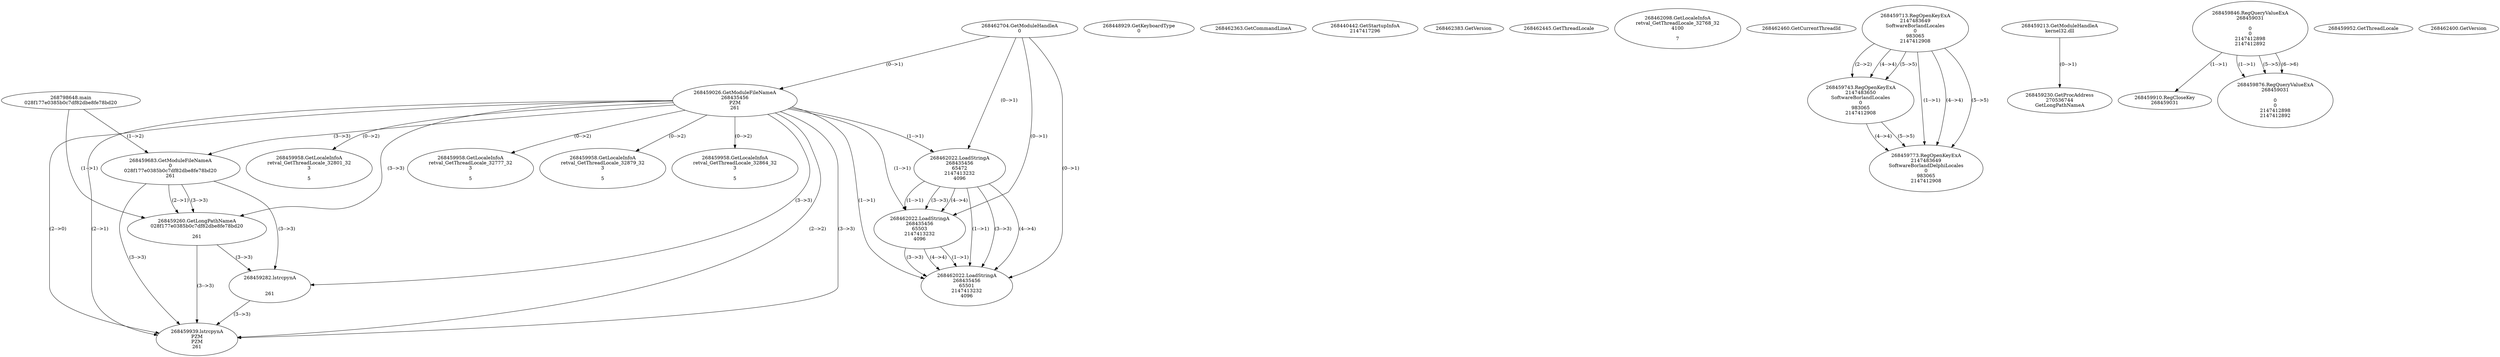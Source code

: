 // Global SCDG with merge call
digraph {
	0 [label="268798648.main
028f177e0385b0c7df82dbe8fe78bd20"]
	1 [label="268462704.GetModuleHandleA
0"]
	2 [label="268448929.GetKeyboardType
0"]
	3 [label="268462363.GetCommandLineA
"]
	4 [label="268440442.GetStartupInfoA
2147417296"]
	5 [label="268462383.GetVersion
"]
	6 [label="268462445.GetThreadLocale
"]
	7 [label="268462098.GetLocaleInfoA
retval_GetThreadLocale_32768_32
4100

7"]
	8 [label="268462460.GetCurrentThreadId
"]
	9 [label="268459026.GetModuleFileNameA
268435456
PZM
261"]
	1 -> 9 [label="(0-->1)"]
	10 [label="268459683.GetModuleFileNameA
0
028f177e0385b0c7df82dbe8fe78bd20
261"]
	0 -> 10 [label="(1-->2)"]
	9 -> 10 [label="(3-->3)"]
	11 [label="268459713.RegOpenKeyExA
2147483649
Software\Borland\Locales
0
983065
2147412908"]
	12 [label="268459213.GetModuleHandleA
kernel32.dll"]
	13 [label="268459230.GetProcAddress
270536744
GetLongPathNameA"]
	12 -> 13 [label="(0-->1)"]
	14 [label="268459260.GetLongPathNameA
028f177e0385b0c7df82dbe8fe78bd20

261"]
	0 -> 14 [label="(1-->1)"]
	10 -> 14 [label="(2-->1)"]
	9 -> 14 [label="(3-->3)"]
	10 -> 14 [label="(3-->3)"]
	15 [label="268459282.lstrcpynA


261"]
	9 -> 15 [label="(3-->3)"]
	10 -> 15 [label="(3-->3)"]
	14 -> 15 [label="(3-->3)"]
	16 [label="268459846.RegQueryValueExA
268459031

0
0
2147412898
2147412892"]
	17 [label="268459910.RegCloseKey
268459031"]
	16 -> 17 [label="(1-->1)"]
	18 [label="268459939.lstrcpynA
PZM
PZM
261"]
	9 -> 18 [label="(2-->1)"]
	9 -> 18 [label="(2-->2)"]
	9 -> 18 [label="(3-->3)"]
	10 -> 18 [label="(3-->3)"]
	14 -> 18 [label="(3-->3)"]
	15 -> 18 [label="(3-->3)"]
	9 -> 18 [label="(2-->0)"]
	19 [label="268459952.GetThreadLocale
"]
	20 [label="268459958.GetLocaleInfoA
retval_GetThreadLocale_32864_32
3

5"]
	9 -> 20 [label="(0-->2)"]
	21 [label="268462022.LoadStringA
268435456
65472
2147413232
4096"]
	1 -> 21 [label="(0-->1)"]
	9 -> 21 [label="(1-->1)"]
	22 [label="268462400.GetVersion
"]
	23 [label="268459743.RegOpenKeyExA
2147483650
Software\Borland\Locales
0
983065
2147412908"]
	11 -> 23 [label="(2-->2)"]
	11 -> 23 [label="(4-->4)"]
	11 -> 23 [label="(5-->5)"]
	24 [label="268459958.GetLocaleInfoA
retval_GetThreadLocale_32801_32
3

5"]
	9 -> 24 [label="(0-->2)"]
	25 [label="268462022.LoadStringA
268435456
65503
2147413232
4096"]
	1 -> 25 [label="(0-->1)"]
	9 -> 25 [label="(1-->1)"]
	21 -> 25 [label="(1-->1)"]
	21 -> 25 [label="(3-->3)"]
	21 -> 25 [label="(4-->4)"]
	26 [label="268459773.RegOpenKeyExA
2147483649
Software\Borland\Delphi\Locales
0
983065
2147412908"]
	11 -> 26 [label="(1-->1)"]
	11 -> 26 [label="(4-->4)"]
	23 -> 26 [label="(4-->4)"]
	11 -> 26 [label="(5-->5)"]
	23 -> 26 [label="(5-->5)"]
	27 [label="268459958.GetLocaleInfoA
retval_GetThreadLocale_32777_32
3

5"]
	9 -> 27 [label="(0-->2)"]
	28 [label="268459876.RegQueryValueExA
268459031

0
0
2147412898
2147412892"]
	16 -> 28 [label="(1-->1)"]
	16 -> 28 [label="(5-->5)"]
	16 -> 28 [label="(6-->6)"]
	29 [label="268459958.GetLocaleInfoA
retval_GetThreadLocale_32879_32
3

5"]
	9 -> 29 [label="(0-->2)"]
	30 [label="268462022.LoadStringA
268435456
65501
2147413232
4096"]
	1 -> 30 [label="(0-->1)"]
	9 -> 30 [label="(1-->1)"]
	21 -> 30 [label="(1-->1)"]
	25 -> 30 [label="(1-->1)"]
	21 -> 30 [label="(3-->3)"]
	25 -> 30 [label="(3-->3)"]
	21 -> 30 [label="(4-->4)"]
	25 -> 30 [label="(4-->4)"]
}
